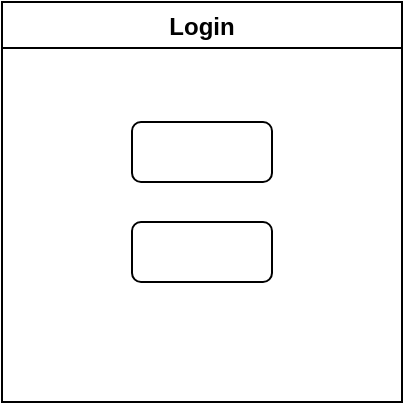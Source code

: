 <mxfile version="22.0.0" type="github">
  <diagram name="Página-1" id="TT5qz97o4cGSjBx9QpKi">
    <mxGraphModel dx="1393" dy="835" grid="1" gridSize="10" guides="1" tooltips="1" connect="1" arrows="1" fold="1" page="1" pageScale="1" pageWidth="827" pageHeight="1169" math="0" shadow="0">
      <root>
        <mxCell id="0" />
        <mxCell id="1" parent="0" />
        <mxCell id="0NsyaldkPNiVFsZcGUSA-2" value="Login" style="swimlane;" vertex="1" parent="1">
          <mxGeometry x="320" y="80" width="200" height="200" as="geometry" />
        </mxCell>
        <mxCell id="0NsyaldkPNiVFsZcGUSA-3" value="" style="rounded=1;whiteSpace=wrap;html=1;" vertex="1" parent="0NsyaldkPNiVFsZcGUSA-2">
          <mxGeometry x="65" y="60" width="70" height="30" as="geometry" />
        </mxCell>
        <mxCell id="0NsyaldkPNiVFsZcGUSA-5" value="" style="rounded=1;whiteSpace=wrap;html=1;" vertex="1" parent="0NsyaldkPNiVFsZcGUSA-2">
          <mxGeometry x="65" y="110" width="70" height="30" as="geometry" />
        </mxCell>
      </root>
    </mxGraphModel>
  </diagram>
</mxfile>
